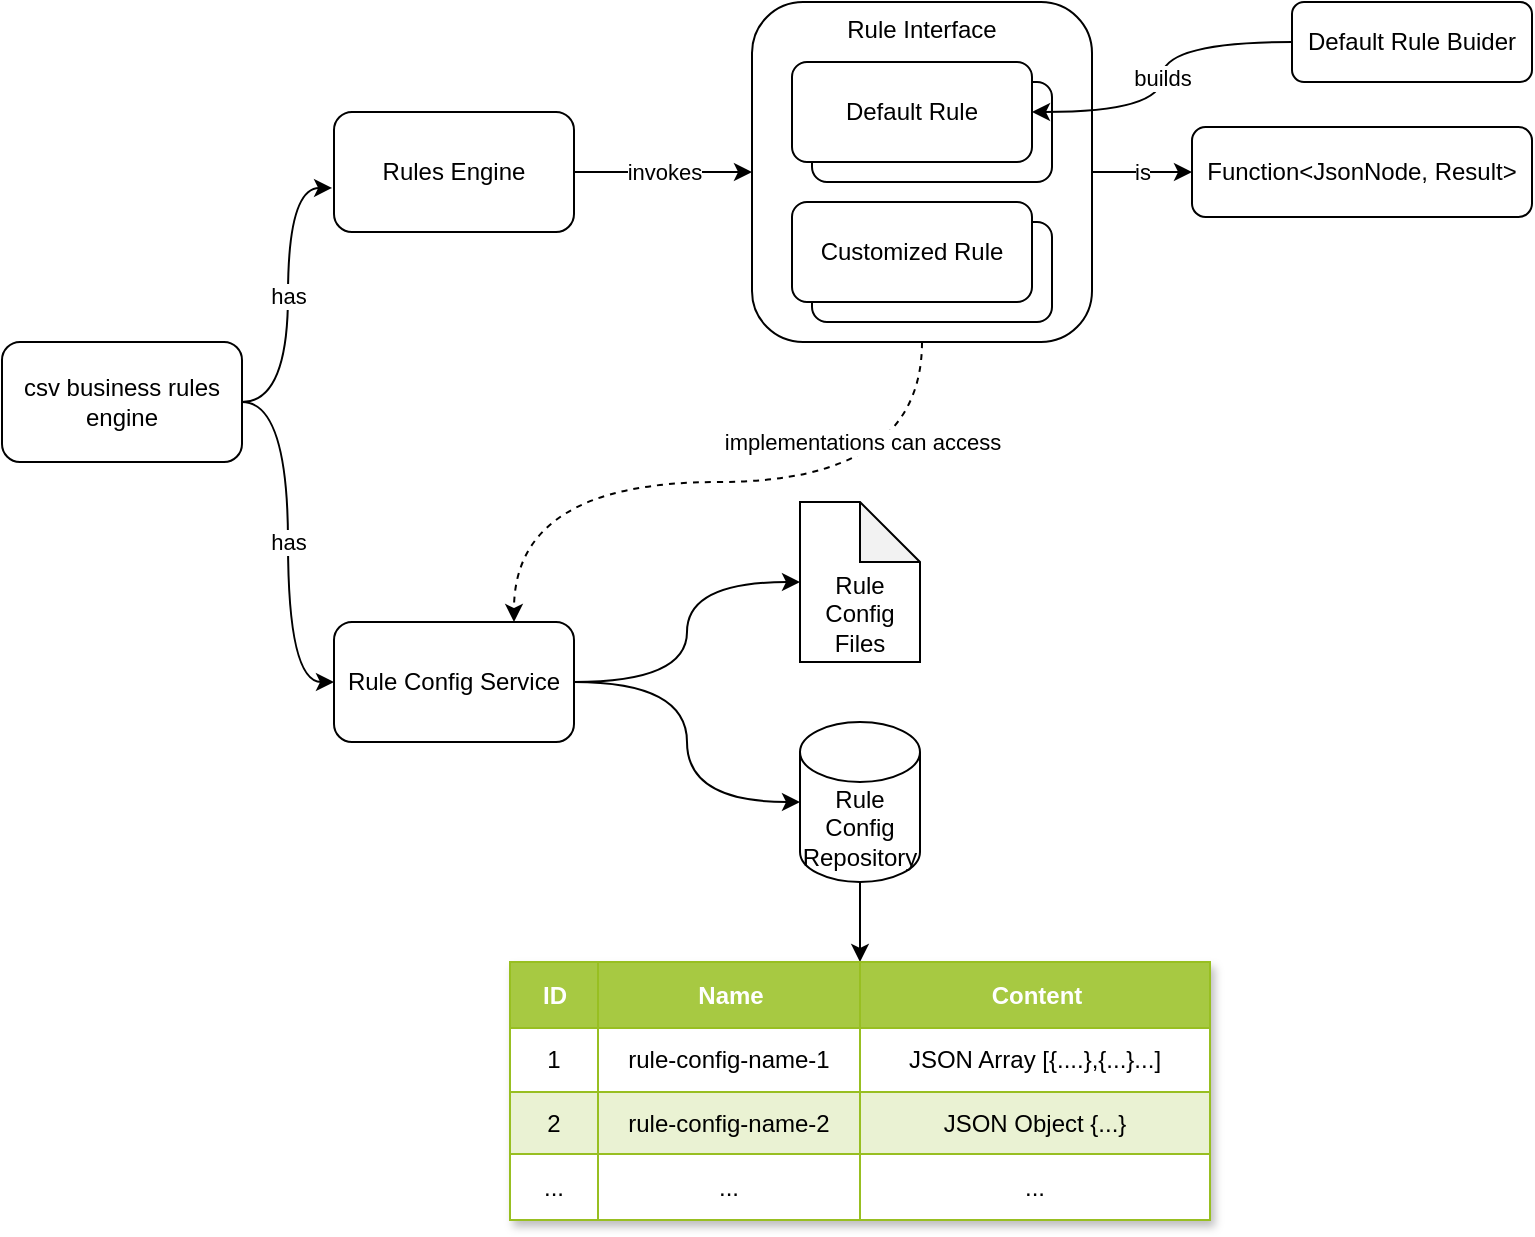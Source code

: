 <mxfile version="20.8.13" type="github">
  <diagram name="第 1 页" id="k_MjvAYGadmgMED4aWBA">
    <mxGraphModel dx="1434" dy="656" grid="1" gridSize="10" guides="1" tooltips="1" connect="1" arrows="1" fold="1" page="1" pageScale="1" pageWidth="827" pageHeight="1169" math="0" shadow="0">
      <root>
        <mxCell id="0" />
        <mxCell id="1" parent="0" />
        <mxCell id="qniWZXkrSbu6CSLmuXpC-33" value="has" style="edgeStyle=orthogonalEdgeStyle;curved=1;rounded=0;orthogonalLoop=1;jettySize=auto;html=1;entryX=-0.008;entryY=0.633;entryDx=0;entryDy=0;entryPerimeter=0;exitX=1;exitY=0.5;exitDx=0;exitDy=0;" parent="1" source="qniWZXkrSbu6CSLmuXpC-1" target="qniWZXkrSbu6CSLmuXpC-2" edge="1">
          <mxGeometry relative="1" as="geometry">
            <mxPoint x="70" y="170" as="sourcePoint" />
          </mxGeometry>
        </mxCell>
        <mxCell id="qniWZXkrSbu6CSLmuXpC-34" value="has" style="edgeStyle=orthogonalEdgeStyle;curved=1;rounded=0;orthogonalLoop=1;jettySize=auto;html=1;entryX=0;entryY=0.5;entryDx=0;entryDy=0;" parent="1" source="qniWZXkrSbu6CSLmuXpC-1" target="qniWZXkrSbu6CSLmuXpC-5" edge="1">
          <mxGeometry relative="1" as="geometry">
            <mxPoint x="180" y="310" as="targetPoint" />
          </mxGeometry>
        </mxCell>
        <mxCell id="qniWZXkrSbu6CSLmuXpC-1" value="csv business rules engine" style="rounded=1;whiteSpace=wrap;html=1;" parent="1" vertex="1">
          <mxGeometry x="10" y="180" width="120" height="60" as="geometry" />
        </mxCell>
        <mxCell id="qniWZXkrSbu6CSLmuXpC-54" value="invokes" style="edgeStyle=orthogonalEdgeStyle;curved=1;rounded=0;orthogonalLoop=1;jettySize=auto;html=1;entryX=0;entryY=0.5;entryDx=0;entryDy=0;exitX=1;exitY=0.5;exitDx=0;exitDy=0;" parent="1" source="qniWZXkrSbu6CSLmuXpC-2" target="qniWZXkrSbu6CSLmuXpC-45" edge="1">
          <mxGeometry relative="1" as="geometry">
            <mxPoint x="331" y="95" as="sourcePoint" />
          </mxGeometry>
        </mxCell>
        <mxCell id="qniWZXkrSbu6CSLmuXpC-2" value="Rules Engine" style="rounded=1;whiteSpace=wrap;html=1;" parent="1" vertex="1">
          <mxGeometry x="176" y="65" width="120" height="60" as="geometry" />
        </mxCell>
        <mxCell id="qniWZXkrSbu6CSLmuXpC-56" style="edgeStyle=orthogonalEdgeStyle;curved=1;rounded=0;orthogonalLoop=1;jettySize=auto;html=1;" parent="1" source="qniWZXkrSbu6CSLmuXpC-4" target="qniWZXkrSbu6CSLmuXpC-13" edge="1">
          <mxGeometry relative="1" as="geometry" />
        </mxCell>
        <mxCell id="qniWZXkrSbu6CSLmuXpC-4" value="Rule Config Repository" style="shape=cylinder3;whiteSpace=wrap;html=1;boundedLbl=1;backgroundOutline=1;size=15;" parent="1" vertex="1">
          <mxGeometry x="409" y="370" width="60" height="80" as="geometry" />
        </mxCell>
        <mxCell id="whABC5RCjYTY_ZpFyo8G-1" style="edgeStyle=orthogonalEdgeStyle;curved=1;rounded=0;orthogonalLoop=1;jettySize=auto;html=1;entryX=0;entryY=0.5;entryDx=0;entryDy=0;entryPerimeter=0;exitX=1;exitY=0.5;exitDx=0;exitDy=0;" parent="1" source="qniWZXkrSbu6CSLmuXpC-5" target="qniWZXkrSbu6CSLmuXpC-6" edge="1">
          <mxGeometry relative="1" as="geometry">
            <mxPoint x="240" y="350" as="sourcePoint" />
          </mxGeometry>
        </mxCell>
        <mxCell id="whABC5RCjYTY_ZpFyo8G-2" style="edgeStyle=orthogonalEdgeStyle;curved=1;rounded=0;orthogonalLoop=1;jettySize=auto;html=1;entryX=0;entryY=0.5;entryDx=0;entryDy=0;entryPerimeter=0;exitX=1;exitY=0.5;exitDx=0;exitDy=0;" parent="1" source="qniWZXkrSbu6CSLmuXpC-5" target="qniWZXkrSbu6CSLmuXpC-4" edge="1">
          <mxGeometry relative="1" as="geometry">
            <mxPoint x="240" y="350" as="sourcePoint" />
          </mxGeometry>
        </mxCell>
        <mxCell id="qniWZXkrSbu6CSLmuXpC-5" value="Rule Config Service" style="rounded=1;whiteSpace=wrap;html=1;" parent="1" vertex="1">
          <mxGeometry x="176" y="320" width="120" height="60" as="geometry" />
        </mxCell>
        <mxCell id="qniWZXkrSbu6CSLmuXpC-6" value="Rule Config Files" style="shape=note;whiteSpace=wrap;html=1;backgroundOutline=1;darkOpacity=0.05;verticalAlign=bottom;" parent="1" vertex="1">
          <mxGeometry x="409" y="260" width="60" height="80" as="geometry" />
        </mxCell>
        <mxCell id="qniWZXkrSbu6CSLmuXpC-11" value="Default Rule Buider" style="rounded=1;whiteSpace=wrap;html=1;" parent="1" vertex="1">
          <mxGeometry x="655" y="10" width="120" height="40" as="geometry" />
        </mxCell>
        <mxCell id="qniWZXkrSbu6CSLmuXpC-12" value="Assets" style="childLayout=tableLayout;recursiveResize=0;strokeColor=#98bf21;fillColor=#A7C942;shadow=1;" parent="1" vertex="1">
          <mxGeometry x="264" y="490" width="350" height="129" as="geometry" />
        </mxCell>
        <mxCell id="qniWZXkrSbu6CSLmuXpC-13" style="shape=tableRow;horizontal=0;startSize=0;swimlaneHead=0;swimlaneBody=0;top=0;left=0;bottom=0;right=0;dropTarget=0;collapsible=0;recursiveResize=0;expand=0;fontStyle=0;strokeColor=inherit;fillColor=#ffffff;" parent="qniWZXkrSbu6CSLmuXpC-12" vertex="1">
          <mxGeometry width="350" height="33" as="geometry" />
        </mxCell>
        <mxCell id="qniWZXkrSbu6CSLmuXpC-14" value="ID" style="connectable=0;recursiveResize=0;strokeColor=inherit;fillColor=#A7C942;align=center;fontStyle=1;fontColor=#FFFFFF;html=1;" parent="qniWZXkrSbu6CSLmuXpC-13" vertex="1">
          <mxGeometry width="44" height="33" as="geometry">
            <mxRectangle width="44" height="33" as="alternateBounds" />
          </mxGeometry>
        </mxCell>
        <mxCell id="qniWZXkrSbu6CSLmuXpC-15" value="Name" style="connectable=0;recursiveResize=0;strokeColor=inherit;fillColor=#A7C942;align=center;fontStyle=1;fontColor=#FFFFFF;html=1;" parent="qniWZXkrSbu6CSLmuXpC-13" vertex="1">
          <mxGeometry x="44" width="131" height="33" as="geometry">
            <mxRectangle width="131" height="33" as="alternateBounds" />
          </mxGeometry>
        </mxCell>
        <mxCell id="qniWZXkrSbu6CSLmuXpC-16" value="Content" style="connectable=0;recursiveResize=0;strokeColor=inherit;fillColor=#A7C942;align=center;fontStyle=1;fontColor=#FFFFFF;html=1;" parent="qniWZXkrSbu6CSLmuXpC-13" vertex="1">
          <mxGeometry x="175" width="175" height="33" as="geometry">
            <mxRectangle width="175" height="33" as="alternateBounds" />
          </mxGeometry>
        </mxCell>
        <mxCell id="qniWZXkrSbu6CSLmuXpC-17" value="" style="shape=tableRow;horizontal=0;startSize=0;swimlaneHead=0;swimlaneBody=0;top=0;left=0;bottom=0;right=0;dropTarget=0;collapsible=0;recursiveResize=0;expand=0;fontStyle=0;strokeColor=inherit;fillColor=#ffffff;" parent="qniWZXkrSbu6CSLmuXpC-12" vertex="1">
          <mxGeometry y="33" width="350" height="32" as="geometry" />
        </mxCell>
        <mxCell id="qniWZXkrSbu6CSLmuXpC-18" value="1" style="connectable=0;recursiveResize=0;strokeColor=inherit;fillColor=inherit;align=center;whiteSpace=wrap;html=1;" parent="qniWZXkrSbu6CSLmuXpC-17" vertex="1">
          <mxGeometry width="44" height="32" as="geometry">
            <mxRectangle width="44" height="32" as="alternateBounds" />
          </mxGeometry>
        </mxCell>
        <mxCell id="qniWZXkrSbu6CSLmuXpC-19" value="rule-config-name-1" style="connectable=0;recursiveResize=0;strokeColor=inherit;fillColor=inherit;align=center;whiteSpace=wrap;html=1;" parent="qniWZXkrSbu6CSLmuXpC-17" vertex="1">
          <mxGeometry x="44" width="131" height="32" as="geometry">
            <mxRectangle width="131" height="32" as="alternateBounds" />
          </mxGeometry>
        </mxCell>
        <mxCell id="qniWZXkrSbu6CSLmuXpC-20" value="JSON Array [{....},{...}...]" style="connectable=0;recursiveResize=0;strokeColor=inherit;fillColor=inherit;align=center;whiteSpace=wrap;html=1;" parent="qniWZXkrSbu6CSLmuXpC-17" vertex="1">
          <mxGeometry x="175" width="175" height="32" as="geometry">
            <mxRectangle width="175" height="32" as="alternateBounds" />
          </mxGeometry>
        </mxCell>
        <mxCell id="qniWZXkrSbu6CSLmuXpC-21" value="" style="shape=tableRow;horizontal=0;startSize=0;swimlaneHead=0;swimlaneBody=0;top=0;left=0;bottom=0;right=0;dropTarget=0;collapsible=0;recursiveResize=0;expand=0;fontStyle=1;strokeColor=inherit;fillColor=#EAF2D3;" parent="qniWZXkrSbu6CSLmuXpC-12" vertex="1">
          <mxGeometry y="65" width="350" height="31" as="geometry" />
        </mxCell>
        <mxCell id="qniWZXkrSbu6CSLmuXpC-22" value="2" style="connectable=0;recursiveResize=0;strokeColor=inherit;fillColor=inherit;whiteSpace=wrap;html=1;" parent="qniWZXkrSbu6CSLmuXpC-21" vertex="1">
          <mxGeometry width="44" height="31" as="geometry">
            <mxRectangle width="44" height="31" as="alternateBounds" />
          </mxGeometry>
        </mxCell>
        <mxCell id="qniWZXkrSbu6CSLmuXpC-23" value="rule-config-name-2" style="connectable=0;recursiveResize=0;strokeColor=inherit;fillColor=inherit;whiteSpace=wrap;html=1;" parent="qniWZXkrSbu6CSLmuXpC-21" vertex="1">
          <mxGeometry x="44" width="131" height="31" as="geometry">
            <mxRectangle width="131" height="31" as="alternateBounds" />
          </mxGeometry>
        </mxCell>
        <mxCell id="qniWZXkrSbu6CSLmuXpC-24" value="JSON Object {...}" style="connectable=0;recursiveResize=0;strokeColor=inherit;fillColor=inherit;whiteSpace=wrap;html=1;" parent="qniWZXkrSbu6CSLmuXpC-21" vertex="1">
          <mxGeometry x="175" width="175" height="31" as="geometry">
            <mxRectangle width="175" height="31" as="alternateBounds" />
          </mxGeometry>
        </mxCell>
        <mxCell id="qniWZXkrSbu6CSLmuXpC-25" value="" style="shape=tableRow;horizontal=0;startSize=0;swimlaneHead=0;swimlaneBody=0;top=0;left=0;bottom=0;right=0;dropTarget=0;collapsible=0;recursiveResize=0;expand=0;fontStyle=0;strokeColor=inherit;fillColor=#ffffff;" parent="qniWZXkrSbu6CSLmuXpC-12" vertex="1">
          <mxGeometry y="96" width="350" height="33" as="geometry" />
        </mxCell>
        <mxCell id="qniWZXkrSbu6CSLmuXpC-26" value="..." style="connectable=0;recursiveResize=0;strokeColor=inherit;fillColor=inherit;fontStyle=0;align=center;whiteSpace=wrap;html=1;" parent="qniWZXkrSbu6CSLmuXpC-25" vertex="1">
          <mxGeometry width="44" height="33" as="geometry">
            <mxRectangle width="44" height="33" as="alternateBounds" />
          </mxGeometry>
        </mxCell>
        <mxCell id="qniWZXkrSbu6CSLmuXpC-27" value="..." style="connectable=0;recursiveResize=0;strokeColor=inherit;fillColor=inherit;fontStyle=0;align=center;whiteSpace=wrap;html=1;" parent="qniWZXkrSbu6CSLmuXpC-25" vertex="1">
          <mxGeometry x="44" width="131" height="33" as="geometry">
            <mxRectangle width="131" height="33" as="alternateBounds" />
          </mxGeometry>
        </mxCell>
        <mxCell id="qniWZXkrSbu6CSLmuXpC-28" value="..." style="connectable=0;recursiveResize=0;strokeColor=inherit;fillColor=inherit;fontStyle=0;align=center;whiteSpace=wrap;html=1;" parent="qniWZXkrSbu6CSLmuXpC-25" vertex="1">
          <mxGeometry x="175" width="175" height="33" as="geometry">
            <mxRectangle width="175" height="33" as="alternateBounds" />
          </mxGeometry>
        </mxCell>
        <mxCell id="whABC5RCjYTY_ZpFyo8G-3" value="is" style="edgeStyle=orthogonalEdgeStyle;curved=1;rounded=0;orthogonalLoop=1;jettySize=auto;html=1;entryX=0;entryY=0.5;entryDx=0;entryDy=0;exitX=1;exitY=0.5;exitDx=0;exitDy=0;" parent="1" source="qniWZXkrSbu6CSLmuXpC-45" target="qniWZXkrSbu6CSLmuXpC-52" edge="1">
          <mxGeometry relative="1" as="geometry" />
        </mxCell>
        <mxCell id="HUguJ1zSQx9U1E5bz3AY-3" value="implementations can access" style="edgeStyle=orthogonalEdgeStyle;curved=1;rounded=0;orthogonalLoop=1;jettySize=auto;html=1;entryX=0.75;entryY=0;entryDx=0;entryDy=0;dashed=1;exitX=0.5;exitY=1;exitDx=0;exitDy=0;" parent="1" source="qniWZXkrSbu6CSLmuXpC-45" target="qniWZXkrSbu6CSLmuXpC-5" edge="1">
          <mxGeometry x="-0.419" y="-20" relative="1" as="geometry">
            <mxPoint as="offset" />
          </mxGeometry>
        </mxCell>
        <mxCell id="qniWZXkrSbu6CSLmuXpC-45" value="Rule Interface" style="rounded=1;whiteSpace=wrap;html=1;verticalAlign=top;" parent="1" vertex="1">
          <mxGeometry x="385" y="10" width="170" height="170" as="geometry" />
        </mxCell>
        <mxCell id="qniWZXkrSbu6CSLmuXpC-46" value="" style="group" parent="1" vertex="1" connectable="0">
          <mxGeometry x="405" y="110" width="130" height="60" as="geometry" />
        </mxCell>
        <mxCell id="qniWZXkrSbu6CSLmuXpC-37" value="Customized Rule" style="rounded=1;whiteSpace=wrap;html=1;" parent="qniWZXkrSbu6CSLmuXpC-46" vertex="1">
          <mxGeometry x="10" y="10" width="120" height="50" as="geometry" />
        </mxCell>
        <mxCell id="qniWZXkrSbu6CSLmuXpC-38" value="Customized Rule" style="rounded=1;whiteSpace=wrap;html=1;" parent="qniWZXkrSbu6CSLmuXpC-46" vertex="1">
          <mxGeometry width="120" height="50" as="geometry" />
        </mxCell>
        <mxCell id="qniWZXkrSbu6CSLmuXpC-47" value="" style="group" parent="1" vertex="1" connectable="0">
          <mxGeometry x="405" y="40" width="130" height="60" as="geometry" />
        </mxCell>
        <mxCell id="qniWZXkrSbu6CSLmuXpC-40" value="Default Rule" style="rounded=1;whiteSpace=wrap;html=1;" parent="qniWZXkrSbu6CSLmuXpC-47" vertex="1">
          <mxGeometry x="10" y="10" width="120" height="50" as="geometry" />
        </mxCell>
        <mxCell id="qniWZXkrSbu6CSLmuXpC-41" value="Default Rule" style="rounded=1;whiteSpace=wrap;html=1;" parent="qniWZXkrSbu6CSLmuXpC-47" vertex="1">
          <mxGeometry width="120" height="50" as="geometry" />
        </mxCell>
        <mxCell id="qniWZXkrSbu6CSLmuXpC-44" value="builds" style="edgeStyle=orthogonalEdgeStyle;curved=1;rounded=0;orthogonalLoop=1;jettySize=auto;html=1;" parent="1" source="qniWZXkrSbu6CSLmuXpC-11" target="qniWZXkrSbu6CSLmuXpC-41" edge="1">
          <mxGeometry relative="1" as="geometry" />
        </mxCell>
        <mxCell id="qniWZXkrSbu6CSLmuXpC-52" value="Function&amp;lt;JsonNode, Result&amp;gt;" style="rounded=1;whiteSpace=wrap;html=1;" parent="1" vertex="1">
          <mxGeometry x="605" y="72.5" width="170" height="45" as="geometry" />
        </mxCell>
      </root>
    </mxGraphModel>
  </diagram>
</mxfile>
